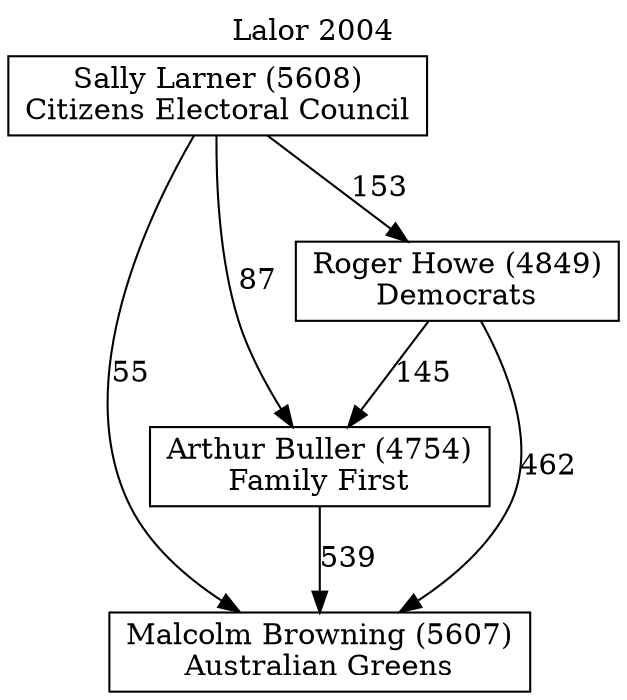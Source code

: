 // House preference flow
digraph "Malcolm Browning (5607)_Lalor_2004" {
	graph [label="Lalor 2004" labelloc=t mclimit=10]
	node [shape=box]
	"Arthur Buller (4754)" [label="Arthur Buller (4754)
Family First"]
	"Malcolm Browning (5607)" [label="Malcolm Browning (5607)
Australian Greens"]
	"Roger Howe (4849)" [label="Roger Howe (4849)
Democrats"]
	"Sally Larner (5608)" [label="Sally Larner (5608)
Citizens Electoral Council"]
	"Arthur Buller (4754)" -> "Malcolm Browning (5607)" [label=539]
	"Roger Howe (4849)" -> "Arthur Buller (4754)" [label=145]
	"Roger Howe (4849)" -> "Malcolm Browning (5607)" [label=462]
	"Sally Larner (5608)" -> "Arthur Buller (4754)" [label=87]
	"Sally Larner (5608)" -> "Malcolm Browning (5607)" [label=55]
	"Sally Larner (5608)" -> "Roger Howe (4849)" [label=153]
}
